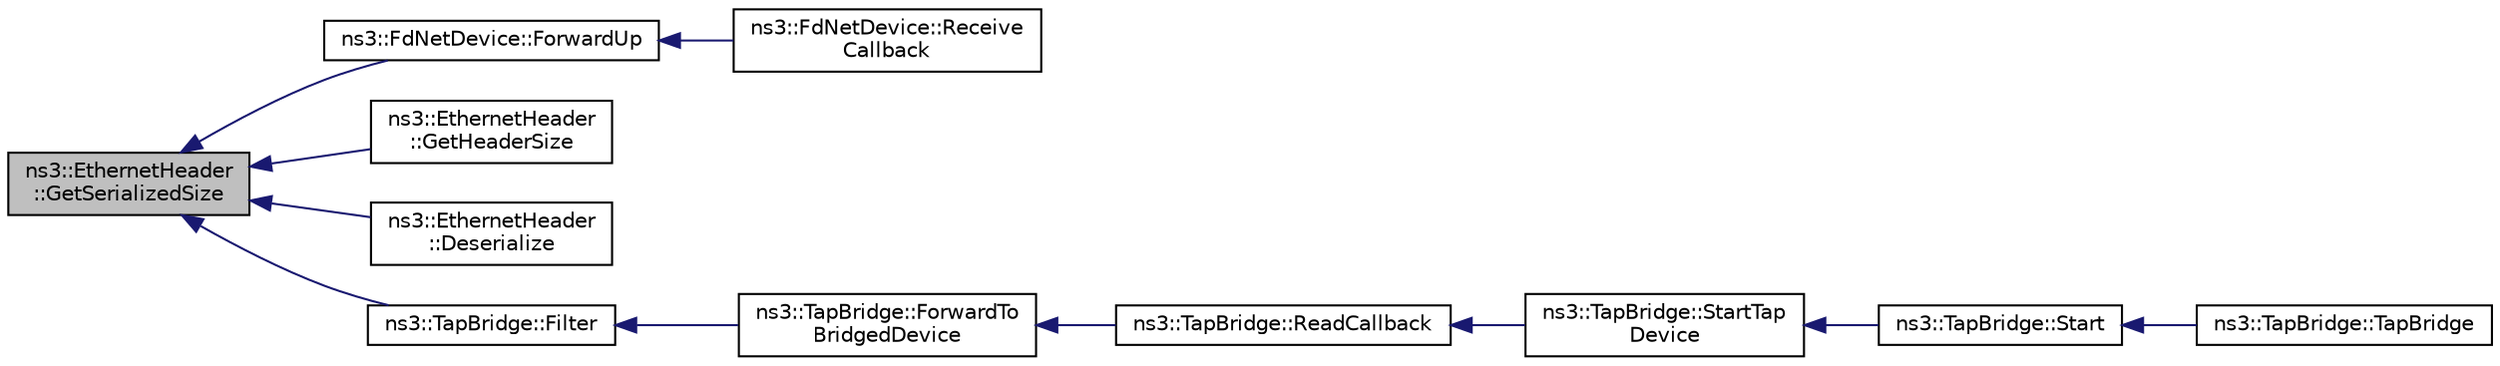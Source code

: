 digraph "ns3::EthernetHeader::GetSerializedSize"
{
  edge [fontname="Helvetica",fontsize="10",labelfontname="Helvetica",labelfontsize="10"];
  node [fontname="Helvetica",fontsize="10",shape=record];
  rankdir="LR";
  Node1 [label="ns3::EthernetHeader\l::GetSerializedSize",height=0.2,width=0.4,color="black", fillcolor="grey75", style="filled", fontcolor="black"];
  Node1 -> Node2 [dir="back",color="midnightblue",fontsize="10",style="solid"];
  Node2 [label="ns3::FdNetDevice::ForwardUp",height=0.2,width=0.4,color="black", fillcolor="white", style="filled",URL="$d1/d50/classns3_1_1FdNetDevice.html#a7fd80498ff2e6f9fd91f0f5db3c5dbd5"];
  Node2 -> Node3 [dir="back",color="midnightblue",fontsize="10",style="solid"];
  Node3 [label="ns3::FdNetDevice::Receive\lCallback",height=0.2,width=0.4,color="black", fillcolor="white", style="filled",URL="$d1/d50/classns3_1_1FdNetDevice.html#a65d669a9883c299c5527bbe0b9f33aef"];
  Node1 -> Node4 [dir="back",color="midnightblue",fontsize="10",style="solid"];
  Node4 [label="ns3::EthernetHeader\l::GetHeaderSize",height=0.2,width=0.4,color="black", fillcolor="white", style="filled",URL="$d3/d9a/classns3_1_1EthernetHeader.html#a2c09fc111b75f8e49562edcd8878c205"];
  Node1 -> Node5 [dir="back",color="midnightblue",fontsize="10",style="solid"];
  Node5 [label="ns3::EthernetHeader\l::Deserialize",height=0.2,width=0.4,color="black", fillcolor="white", style="filled",URL="$d3/d9a/classns3_1_1EthernetHeader.html#a2bcb7450f96588a8a1bb6ca132184424"];
  Node1 -> Node6 [dir="back",color="midnightblue",fontsize="10",style="solid"];
  Node6 [label="ns3::TapBridge::Filter",height=0.2,width=0.4,color="black", fillcolor="white", style="filled",URL="$d3/d97/classns3_1_1TapBridge.html#aa141455ff96593217dcffd47d7bc48d0"];
  Node6 -> Node7 [dir="back",color="midnightblue",fontsize="10",style="solid"];
  Node7 [label="ns3::TapBridge::ForwardTo\lBridgedDevice",height=0.2,width=0.4,color="black", fillcolor="white", style="filled",URL="$d3/d97/classns3_1_1TapBridge.html#ab4390af3653278cc4ea265d3c7f4de15"];
  Node7 -> Node8 [dir="back",color="midnightblue",fontsize="10",style="solid"];
  Node8 [label="ns3::TapBridge::ReadCallback",height=0.2,width=0.4,color="black", fillcolor="white", style="filled",URL="$d3/d97/classns3_1_1TapBridge.html#a8cf7414db717096f2b3a2a0e7026ed8f"];
  Node8 -> Node9 [dir="back",color="midnightblue",fontsize="10",style="solid"];
  Node9 [label="ns3::TapBridge::StartTap\lDevice",height=0.2,width=0.4,color="black", fillcolor="white", style="filled",URL="$d3/d97/classns3_1_1TapBridge.html#a15e7ac0069167eb1e1d63b3cefe86002"];
  Node9 -> Node10 [dir="back",color="midnightblue",fontsize="10",style="solid"];
  Node10 [label="ns3::TapBridge::Start",height=0.2,width=0.4,color="black", fillcolor="white", style="filled",URL="$d3/d97/classns3_1_1TapBridge.html#a729662b8454d1c8202add94ebf389bb9",tooltip="Set a start time for the device. "];
  Node10 -> Node11 [dir="back",color="midnightblue",fontsize="10",style="solid"];
  Node11 [label="ns3::TapBridge::TapBridge",height=0.2,width=0.4,color="black", fillcolor="white", style="filled",URL="$d3/d97/classns3_1_1TapBridge.html#a59285065e82d8ba63306846fc4082f4b"];
}
